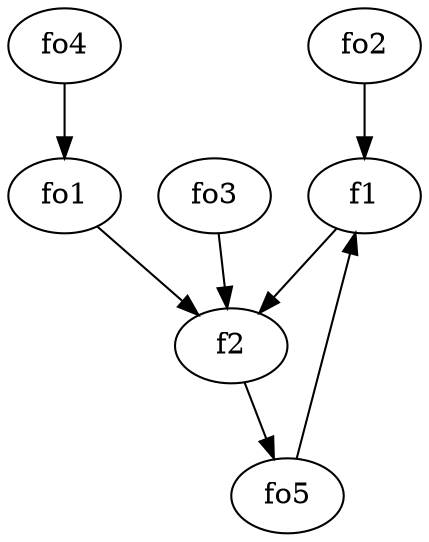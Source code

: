 strict digraph  {
f1;
f2;
fo1;
fo2;
fo3;
fo4;
fo5;
f1 -> f2  [weight=2];
f2 -> fo5  [weight=2];
fo1 -> f2  [weight=2];
fo2 -> f1  [weight=2];
fo3 -> f2  [weight=2];
fo4 -> fo1  [weight=2];
fo5 -> f1  [weight=2];
}
